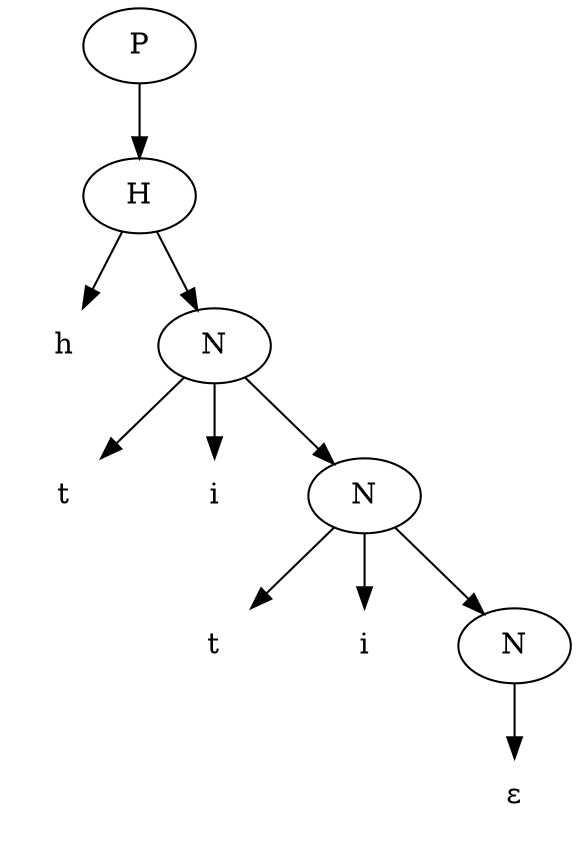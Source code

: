 digraph G {
  h [shape=none]
  t [shape=none]
  i [shape=none]
  N_1 [label="N"]
  t_1 [label="t", shape=none]
  i_1 [label="i", shape=none]
  ε [shape=none]
  N_2 [label="N"]
  
  P -> H 
  H -> h 
  H -> N
  N -> t
  N -> i
  N -> N_1
  N_1 -> t_1
  N_1 -> i_1
  N_1 -> N_2
  N_2 -> ε


}